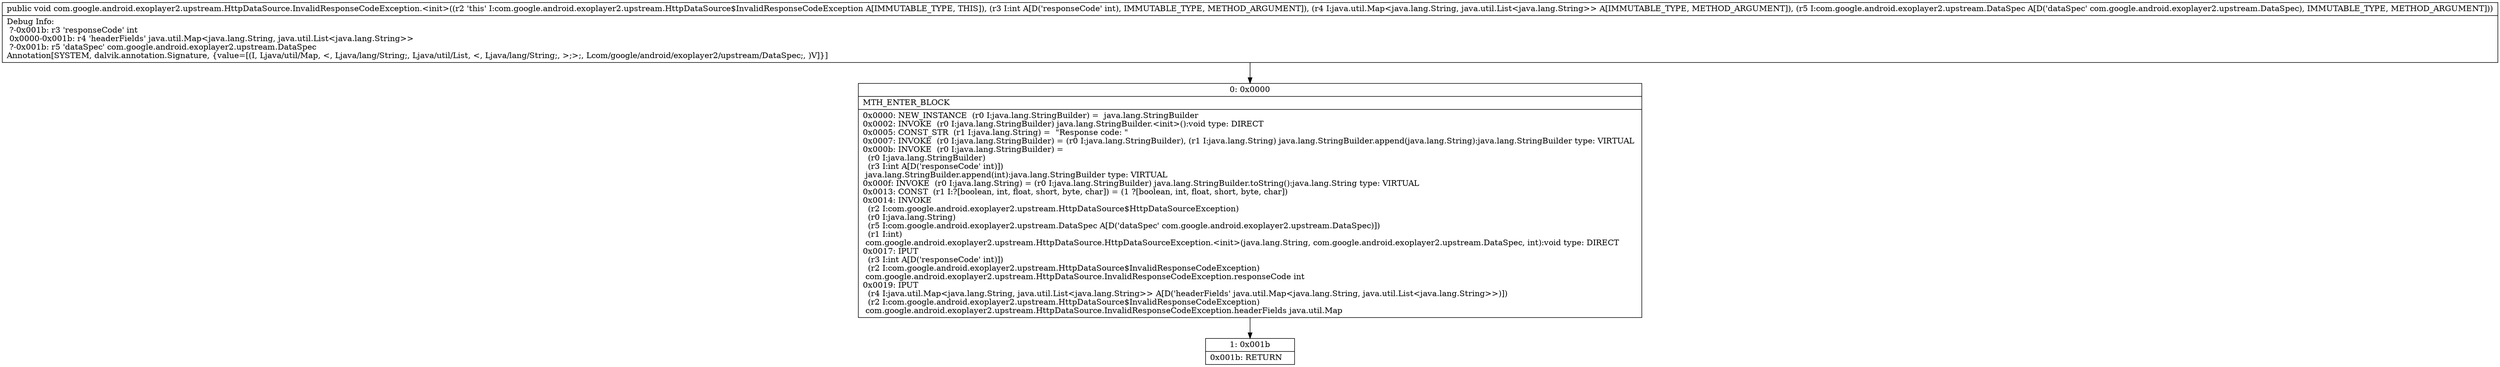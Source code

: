 digraph "CFG forcom.google.android.exoplayer2.upstream.HttpDataSource.InvalidResponseCodeException.\<init\>(ILjava\/util\/Map;Lcom\/google\/android\/exoplayer2\/upstream\/DataSpec;)V" {
Node_0 [shape=record,label="{0\:\ 0x0000|MTH_ENTER_BLOCK\l|0x0000: NEW_INSTANCE  (r0 I:java.lang.StringBuilder) =  java.lang.StringBuilder \l0x0002: INVOKE  (r0 I:java.lang.StringBuilder) java.lang.StringBuilder.\<init\>():void type: DIRECT \l0x0005: CONST_STR  (r1 I:java.lang.String) =  \"Response code: \" \l0x0007: INVOKE  (r0 I:java.lang.StringBuilder) = (r0 I:java.lang.StringBuilder), (r1 I:java.lang.String) java.lang.StringBuilder.append(java.lang.String):java.lang.StringBuilder type: VIRTUAL \l0x000b: INVOKE  (r0 I:java.lang.StringBuilder) = \l  (r0 I:java.lang.StringBuilder)\l  (r3 I:int A[D('responseCode' int)])\l java.lang.StringBuilder.append(int):java.lang.StringBuilder type: VIRTUAL \l0x000f: INVOKE  (r0 I:java.lang.String) = (r0 I:java.lang.StringBuilder) java.lang.StringBuilder.toString():java.lang.String type: VIRTUAL \l0x0013: CONST  (r1 I:?[boolean, int, float, short, byte, char]) = (1 ?[boolean, int, float, short, byte, char]) \l0x0014: INVOKE  \l  (r2 I:com.google.android.exoplayer2.upstream.HttpDataSource$HttpDataSourceException)\l  (r0 I:java.lang.String)\l  (r5 I:com.google.android.exoplayer2.upstream.DataSpec A[D('dataSpec' com.google.android.exoplayer2.upstream.DataSpec)])\l  (r1 I:int)\l com.google.android.exoplayer2.upstream.HttpDataSource.HttpDataSourceException.\<init\>(java.lang.String, com.google.android.exoplayer2.upstream.DataSpec, int):void type: DIRECT \l0x0017: IPUT  \l  (r3 I:int A[D('responseCode' int)])\l  (r2 I:com.google.android.exoplayer2.upstream.HttpDataSource$InvalidResponseCodeException)\l com.google.android.exoplayer2.upstream.HttpDataSource.InvalidResponseCodeException.responseCode int \l0x0019: IPUT  \l  (r4 I:java.util.Map\<java.lang.String, java.util.List\<java.lang.String\>\> A[D('headerFields' java.util.Map\<java.lang.String, java.util.List\<java.lang.String\>\>)])\l  (r2 I:com.google.android.exoplayer2.upstream.HttpDataSource$InvalidResponseCodeException)\l com.google.android.exoplayer2.upstream.HttpDataSource.InvalidResponseCodeException.headerFields java.util.Map \l}"];
Node_1 [shape=record,label="{1\:\ 0x001b|0x001b: RETURN   \l}"];
MethodNode[shape=record,label="{public void com.google.android.exoplayer2.upstream.HttpDataSource.InvalidResponseCodeException.\<init\>((r2 'this' I:com.google.android.exoplayer2.upstream.HttpDataSource$InvalidResponseCodeException A[IMMUTABLE_TYPE, THIS]), (r3 I:int A[D('responseCode' int), IMMUTABLE_TYPE, METHOD_ARGUMENT]), (r4 I:java.util.Map\<java.lang.String, java.util.List\<java.lang.String\>\> A[IMMUTABLE_TYPE, METHOD_ARGUMENT]), (r5 I:com.google.android.exoplayer2.upstream.DataSpec A[D('dataSpec' com.google.android.exoplayer2.upstream.DataSpec), IMMUTABLE_TYPE, METHOD_ARGUMENT]))  | Debug Info:\l  ?\-0x001b: r3 'responseCode' int\l  0x0000\-0x001b: r4 'headerFields' java.util.Map\<java.lang.String, java.util.List\<java.lang.String\>\>\l  ?\-0x001b: r5 'dataSpec' com.google.android.exoplayer2.upstream.DataSpec\lAnnotation[SYSTEM, dalvik.annotation.Signature, \{value=[(I, Ljava\/util\/Map, \<, Ljava\/lang\/String;, Ljava\/util\/List, \<, Ljava\/lang\/String;, \>;\>;, Lcom\/google\/android\/exoplayer2\/upstream\/DataSpec;, )V]\}]\l}"];
MethodNode -> Node_0;
Node_0 -> Node_1;
}

